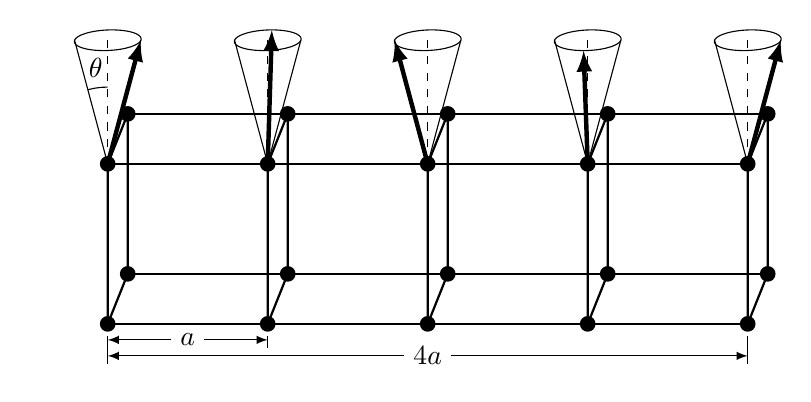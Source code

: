 \usetikzlibrary{3d}
\begin{tikzpicture}[
    x={(0.8in,0in)},
    y={(0.1in,0.25in)},
    z={(0,0.8in)},
]
\draw[thick] (0,0,0)--++(4,0,0);
\draw[thick] (0,0,1)--++(4,0,0);
\draw[thick] (0,1,0)--++(4,0,0);
\draw[thick] (0,1,1)--++(4,0,0);
\def\mtheta{15}
\def\Length{4}
\def\r{0.8}
\edef\xs{0}
\edef\ys{0}
\edef\zs{0}
\def\rotFactor{1.2}
\def\angFactor{0.6}
\foreach \x in {0,1,...,\Length} {
\begin{scope}[shift={(\x,0,0)}]
    \node[circle,inner sep=2pt,fill=black] at (0,0,0) {};
    \node[circle,inner sep=2pt,fill=black] at (0,0,1) {};
    \node[circle,inner sep=2pt,fill=black] at (0,1,0) {};
    \node[circle,inner sep=2pt,fill=black] at (0,1,1) {};
    \draw[thick] (0,0,0) -- (0,0,1) -- (0,1,1) -- (0,1,0) -- cycle;
    \draw[dashed] (0,0,1) -- ++ (0,0,{\r*cos(\mtheta)});
    \draw[] (0,0,1) -- ++ ({\r*sin(\mtheta)},0,{\r*cos(\mtheta)});
    \draw[] (0,0,1) -- ++ ({-\r*sin(\mtheta)},0,{\r*cos(\mtheta)});
    \draw[] ({\r*sin(\mtheta)},0,{1+\r*cos(\mtheta)}) % upper circle
    \foreach \t in {5,10,...,360} {
     --({\r*sin(\mtheta)*cos(\t)}, {\r*sin(\mtheta)*sin(\t)}, {1+\r*cos(\mtheta)})
    } -- cycle;
    \pgfmathparse{\r*sin(\mtheta)*cos(deg(2*pi*\x/\Length))}%
    \xdef\xs{\pgfmathresult}%
    \pgfmathparse{\r*sin(\mtheta)*sin(deg(2*pi*\x/\Length))}%
    \xdef\ys{\pgfmathresult}%
    \pgfmathparse{\r*cos(\mtheta)}%
    \xdef\zs{\pgfmathresult}%
    \draw[ultra thick,-latex] (0,0,1) -- ++ (\xs,\ys,\zs);%
\end{scope}
}

\draw[] ({\r*sin(0)*\angFactor},0,{1+\r*cos(0)*\angFactor}) % upper circle
\foreach \t in {5,10,...,\mtheta} {
 --({\r*sin(\t)*cos(180)*\angFactor}, {\r*sin(\t)*sin(180)*\angFactor}, {1+\r*cos(\t)*\angFactor})
};
\node at (-0.075,0,1.6) {$\theta$};

\draw[latex-latex] (0,0,-0.1) -- ++ (1,0,0) node[midway,fill=white] {$a$};
\draw[latex-latex] (0,0,-0.2) -- ++ (4,0,0) node[midway,fill=white] {$4a$};
\draw (0,0,-0.075) -- (0,0,-0.25);
\draw (1,0,-0.075) -- (1,0,-0.15);
\draw (4,0,-0.075) -- (4,0,-0.25);

\end{tikzpicture}

